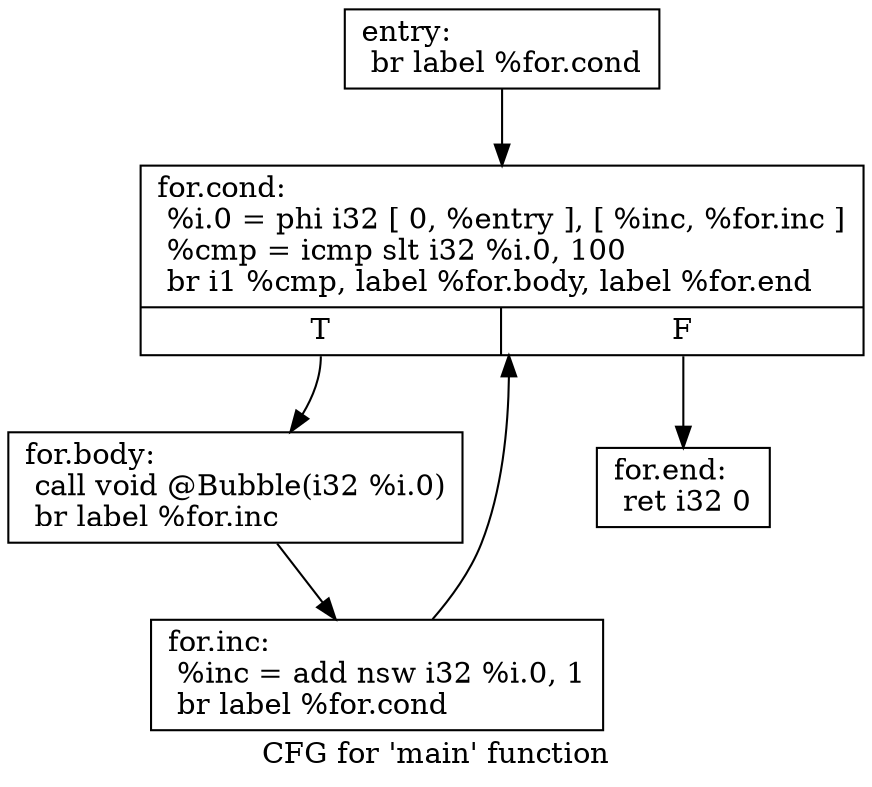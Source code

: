 digraph "CFG for 'main' function" {
	label="CFG for 'main' function";

	Node0x9c0640 [shape=record,label="{entry:\l  br label %for.cond\l}"];
	Node0x9c0640 -> Node0x9c0770;
	Node0x9c0770 [shape=record,label="{for.cond:                                         \l  %i.0 = phi i32 [ 0, %entry ], [ %inc, %for.inc ]\l  %cmp = icmp slt i32 %i.0, 100\l  br i1 %cmp, label %for.body, label %for.end\l|{<s0>T|<s1>F}}"];
	Node0x9c0770:s0 -> Node0x9c0af0;
	Node0x9c0770:s1 -> Node0x9c0bd0;
	Node0x9c0af0 [shape=record,label="{for.body:                                         \l  call void @Bubble(i32 %i.0)\l  br label %for.inc\l}"];
	Node0x9c0af0 -> Node0x9c08a0;
	Node0x9c08a0 [shape=record,label="{for.inc:                                          \l  %inc = add nsw i32 %i.0, 1\l  br label %for.cond\l}"];
	Node0x9c08a0 -> Node0x9c0770;
	Node0x9c0bd0 [shape=record,label="{for.end:                                          \l  ret i32 0\l}"];
}
